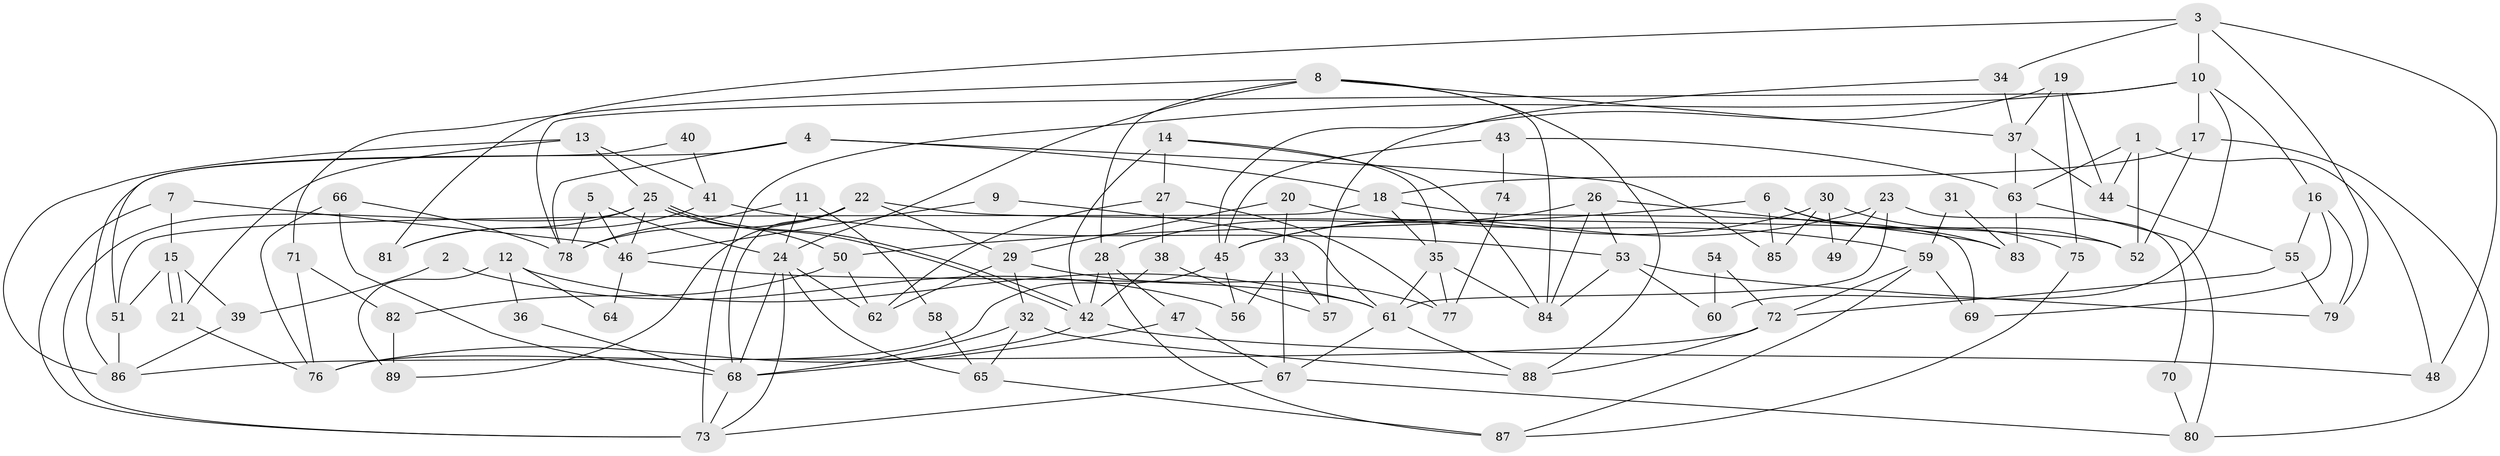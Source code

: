 // coarse degree distribution, {5: 0.1509433962264151, 3: 0.2641509433962264, 9: 0.05660377358490566, 4: 0.1509433962264151, 15: 0.03773584905660377, 1: 0.018867924528301886, 7: 0.07547169811320754, 6: 0.1320754716981132, 8: 0.018867924528301886, 2: 0.09433962264150944}
// Generated by graph-tools (version 1.1) at 2025/18/03/04/25 18:18:59]
// undirected, 89 vertices, 178 edges
graph export_dot {
graph [start="1"]
  node [color=gray90,style=filled];
  1;
  2;
  3;
  4;
  5;
  6;
  7;
  8;
  9;
  10;
  11;
  12;
  13;
  14;
  15;
  16;
  17;
  18;
  19;
  20;
  21;
  22;
  23;
  24;
  25;
  26;
  27;
  28;
  29;
  30;
  31;
  32;
  33;
  34;
  35;
  36;
  37;
  38;
  39;
  40;
  41;
  42;
  43;
  44;
  45;
  46;
  47;
  48;
  49;
  50;
  51;
  52;
  53;
  54;
  55;
  56;
  57;
  58;
  59;
  60;
  61;
  62;
  63;
  64;
  65;
  66;
  67;
  68;
  69;
  70;
  71;
  72;
  73;
  74;
  75;
  76;
  77;
  78;
  79;
  80;
  81;
  82;
  83;
  84;
  85;
  86;
  87;
  88;
  89;
  1 -- 44;
  1 -- 52;
  1 -- 48;
  1 -- 63;
  2 -- 56;
  2 -- 39;
  3 -- 79;
  3 -- 10;
  3 -- 34;
  3 -- 48;
  3 -- 81;
  4 -- 18;
  4 -- 78;
  4 -- 85;
  4 -- 86;
  5 -- 78;
  5 -- 46;
  5 -- 24;
  6 -- 83;
  6 -- 50;
  6 -- 75;
  6 -- 85;
  7 -- 46;
  7 -- 15;
  7 -- 73;
  8 -- 24;
  8 -- 84;
  8 -- 28;
  8 -- 37;
  8 -- 71;
  8 -- 88;
  9 -- 46;
  9 -- 61;
  10 -- 73;
  10 -- 78;
  10 -- 16;
  10 -- 17;
  10 -- 60;
  11 -- 24;
  11 -- 78;
  11 -- 58;
  12 -- 89;
  12 -- 61;
  12 -- 36;
  12 -- 64;
  13 -- 25;
  13 -- 41;
  13 -- 21;
  13 -- 86;
  14 -- 35;
  14 -- 42;
  14 -- 27;
  14 -- 84;
  15 -- 21;
  15 -- 21;
  15 -- 51;
  15 -- 39;
  16 -- 69;
  16 -- 55;
  16 -- 79;
  17 -- 80;
  17 -- 18;
  17 -- 52;
  18 -- 35;
  18 -- 51;
  18 -- 69;
  19 -- 75;
  19 -- 44;
  19 -- 37;
  19 -- 45;
  20 -- 29;
  20 -- 33;
  20 -- 59;
  21 -- 76;
  22 -- 68;
  22 -- 52;
  22 -- 29;
  22 -- 78;
  22 -- 89;
  23 -- 45;
  23 -- 61;
  23 -- 49;
  23 -- 70;
  24 -- 73;
  24 -- 62;
  24 -- 65;
  24 -- 68;
  25 -- 42;
  25 -- 42;
  25 -- 73;
  25 -- 46;
  25 -- 50;
  25 -- 81;
  26 -- 28;
  26 -- 53;
  26 -- 83;
  26 -- 84;
  27 -- 62;
  27 -- 38;
  27 -- 77;
  28 -- 42;
  28 -- 47;
  28 -- 87;
  29 -- 32;
  29 -- 62;
  29 -- 77;
  30 -- 45;
  30 -- 85;
  30 -- 49;
  30 -- 52;
  31 -- 83;
  31 -- 59;
  32 -- 65;
  32 -- 68;
  32 -- 88;
  33 -- 57;
  33 -- 67;
  33 -- 56;
  34 -- 37;
  34 -- 57;
  35 -- 77;
  35 -- 84;
  35 -- 61;
  36 -- 68;
  37 -- 44;
  37 -- 63;
  38 -- 42;
  38 -- 57;
  39 -- 86;
  40 -- 41;
  40 -- 51;
  41 -- 53;
  41 -- 81;
  42 -- 48;
  42 -- 76;
  43 -- 63;
  43 -- 45;
  43 -- 74;
  44 -- 55;
  45 -- 76;
  45 -- 56;
  46 -- 61;
  46 -- 64;
  47 -- 68;
  47 -- 67;
  50 -- 62;
  50 -- 82;
  51 -- 86;
  53 -- 84;
  53 -- 79;
  53 -- 60;
  54 -- 60;
  54 -- 72;
  55 -- 72;
  55 -- 79;
  58 -- 65;
  59 -- 72;
  59 -- 69;
  59 -- 87;
  61 -- 88;
  61 -- 67;
  63 -- 80;
  63 -- 83;
  65 -- 87;
  66 -- 68;
  66 -- 76;
  66 -- 78;
  67 -- 73;
  67 -- 80;
  68 -- 73;
  70 -- 80;
  71 -- 76;
  71 -- 82;
  72 -- 88;
  72 -- 86;
  74 -- 77;
  75 -- 87;
  82 -- 89;
}
